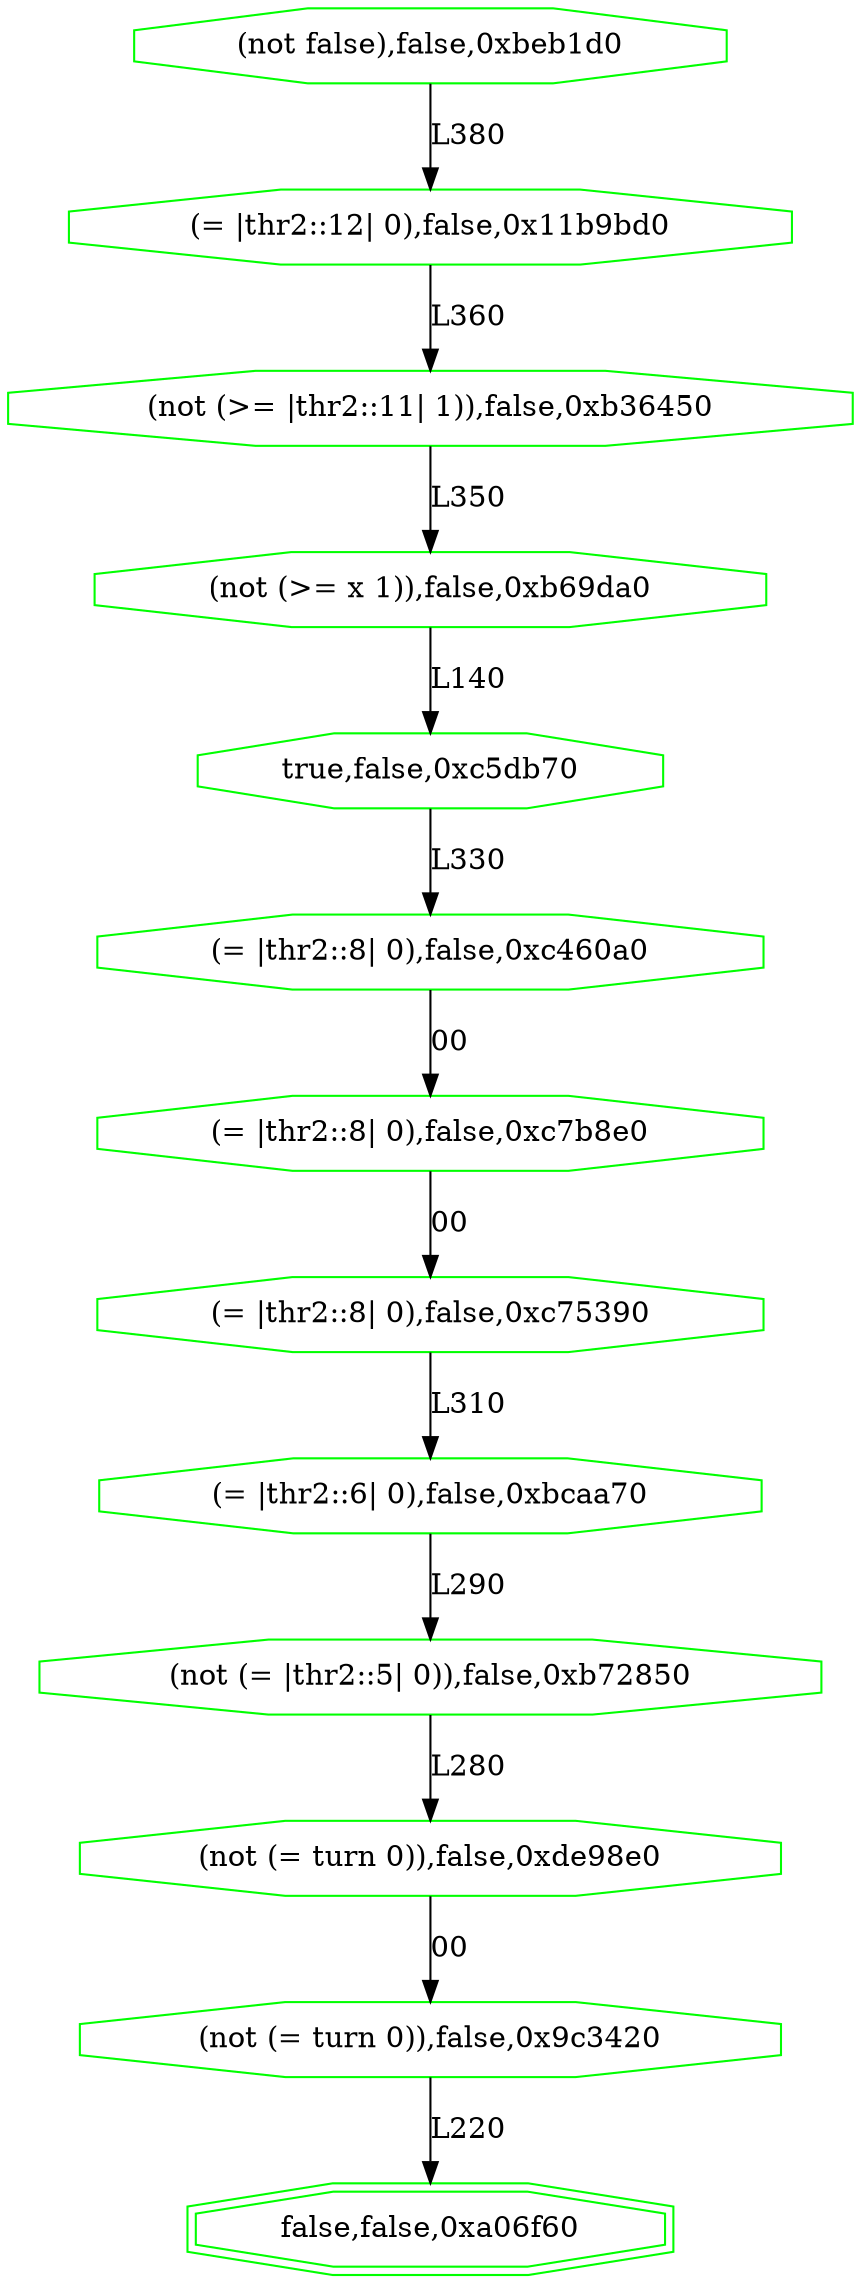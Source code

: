 digraph G {
0[label="(not false),false,0xbeb1d0", color=green,shape=octagon];
1[label="(= |thr2::12| 0),false,0x11b9bd0", color=green,shape=octagon];
2[label="(not (>= |thr2::11| 1)),false,0xb36450", color=green,shape=octagon];
3[label="(not (>= x 1)),false,0xb69da0", color=green,shape=octagon];
4[label="true,false,0xc5db70", color=green,shape=octagon];
5[label="(= |thr2::8| 0),false,0xc460a0", color=green,shape=octagon];
6[label="(= |thr2::8| 0),false,0xc7b8e0", color=green,shape=octagon];
7[label="(= |thr2::8| 0),false,0xc75390", color=green,shape=octagon];
8[label="(= |thr2::6| 0),false,0xbcaa70", color=green,shape=octagon];
9[label="(not (= |thr2::5| 0)),false,0xb72850", color=green,shape=octagon];
10[label="(not (= turn 0)),false,0xde98e0", color=green,shape=octagon];
11[label="(not (= turn 0)),false,0x9c3420", color=green,shape=octagon];
12[label="false,false,0xa06f60", color=green,shape=doubleoctagon];
0->1 [label="L380"];
1->2 [label="L360"];
2->3 [label="L350"];
3->4 [label="L140"];
4->5 [label="L330"];
5->6 [label="00"];
6->7 [label="00"];
7->8 [label="L310"];
8->9 [label="L290"];
9->10 [label="L280"];
10->11 [label="00"];
11->12 [label="L220"];
}
